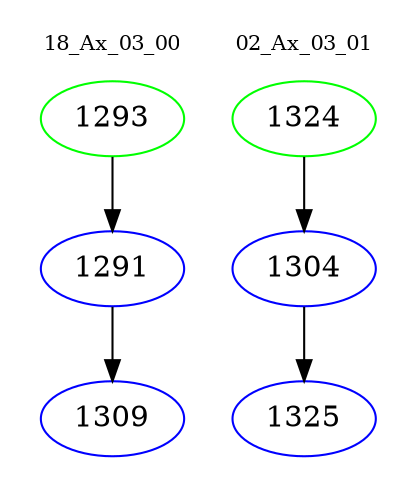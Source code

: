digraph{
subgraph cluster_0 {
color = white
label = "18_Ax_03_00";
fontsize=10;
T0_1293 [label="1293", color="green"]
T0_1293 -> T0_1291 [color="black"]
T0_1291 [label="1291", color="blue"]
T0_1291 -> T0_1309 [color="black"]
T0_1309 [label="1309", color="blue"]
}
subgraph cluster_1 {
color = white
label = "02_Ax_03_01";
fontsize=10;
T1_1324 [label="1324", color="green"]
T1_1324 -> T1_1304 [color="black"]
T1_1304 [label="1304", color="blue"]
T1_1304 -> T1_1325 [color="black"]
T1_1325 [label="1325", color="blue"]
}
}
